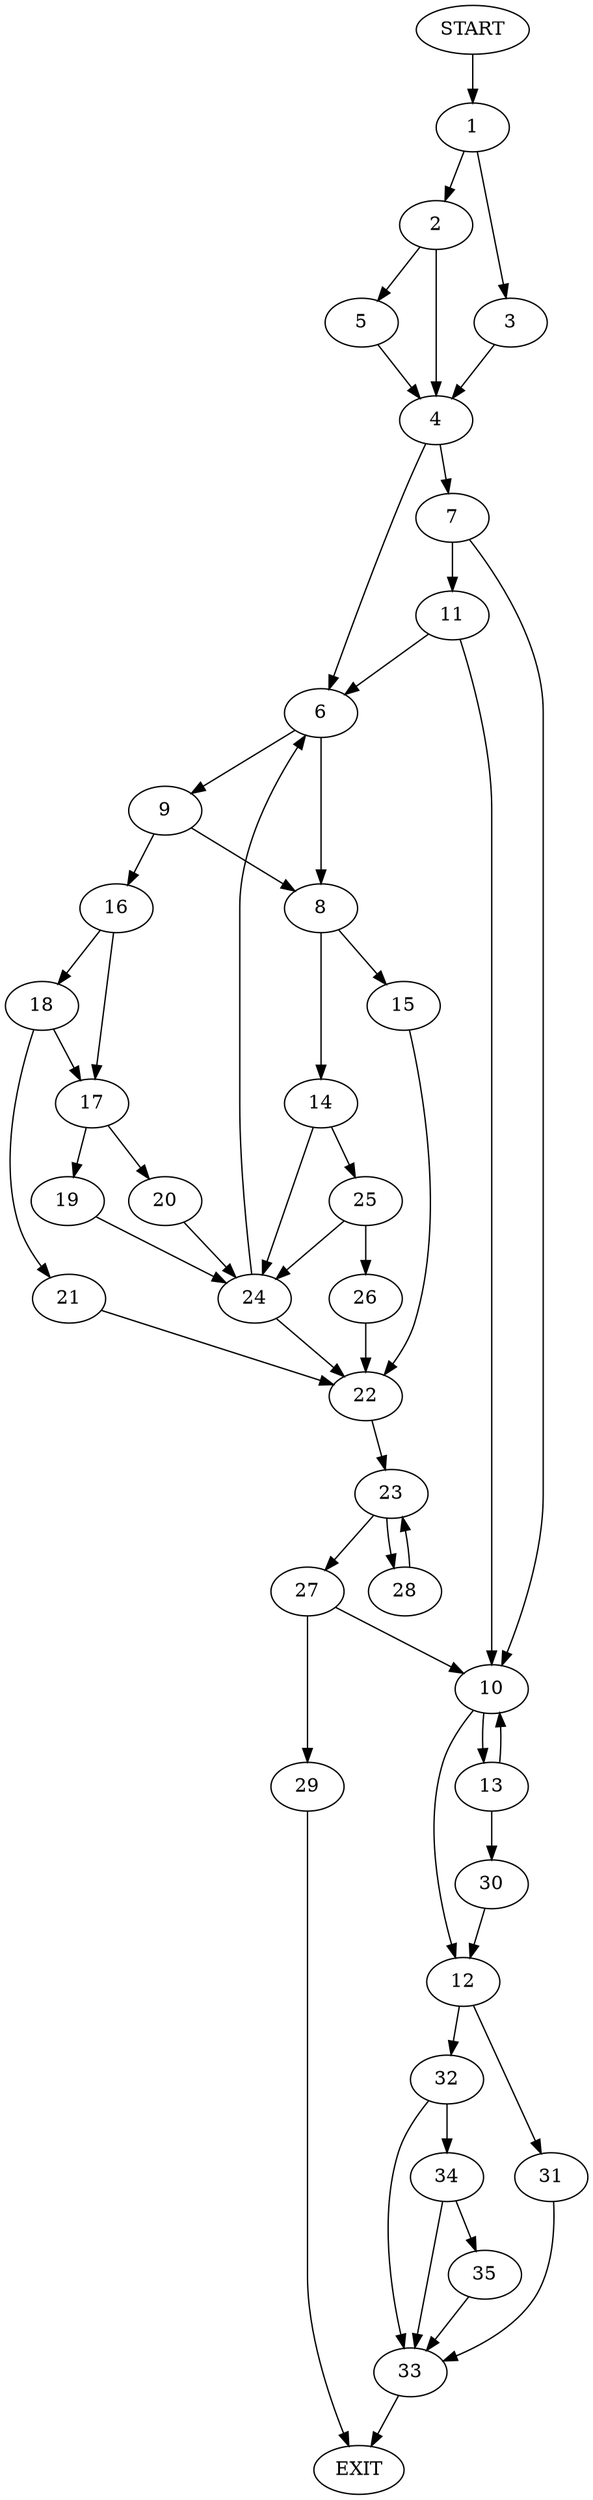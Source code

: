 digraph {
0 [label="START"]
36 [label="EXIT"]
0 -> 1
1 -> 2
1 -> 3
3 -> 4
2 -> 5
2 -> 4
4 -> 6
4 -> 7
5 -> 4
6 -> 8
6 -> 9
7 -> 10
7 -> 11
10 -> 12
10 -> 13
11 -> 10
11 -> 6
8 -> 14
8 -> 15
9 -> 8
9 -> 16
16 -> 17
16 -> 18
17 -> 19
17 -> 20
18 -> 17
18 -> 21
21 -> 22
22 -> 23
19 -> 24
20 -> 24
24 -> 6
24 -> 22
14 -> 25
14 -> 24
15 -> 22
25 -> 26
25 -> 24
26 -> 22
23 -> 27
23 -> 28
28 -> 23
27 -> 10
27 -> 29
29 -> 36
13 -> 10
13 -> 30
12 -> 31
12 -> 32
30 -> 12
31 -> 33
32 -> 34
32 -> 33
33 -> 36
34 -> 33
34 -> 35
35 -> 33
}
